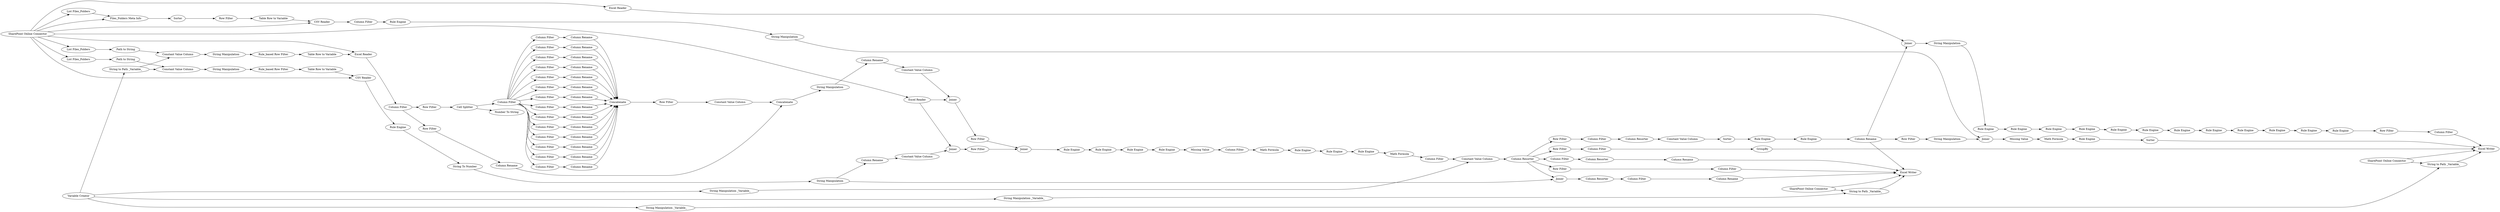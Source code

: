 digraph {
	"-1642481778342921386_29" [label=Joiner]
	"-1642481778342921386_15" [label="String Manipulation"]
	"-1642481778342921386_49" [label="Rule Engine"]
	"-1642481778342921386_52" [label="Column Filter"]
	"-1642481778342921386_46" [label="Constant Value Column"]
	"-6979627272264005773_651" [label="Row Filter"]
	"-1642481778342921386_48" [label="Rule Engine"]
	"-1642481778342921386_67" [label="Column Rename"]
	"-1642481778342921386_686" [label="String Manipulation"]
	"-1642481778342921386_37" [label="Column Filter"]
	"-1642481778342921386_667" [label="String Manipulation"]
	"-1642481778342921386_68" [label="Column Filter"]
	"-1642481778342921386_71" [label=Sorter]
	"-1642481778342921386_370" [label="Row Filter"]
	"-1642481778342921386_369" [label="Files_Folders Meta Info"]
	"-1642481778342921386_682" [label="CSV Reader"]
	"-6979627272264005773_650" [label=Concatenate]
	"-1642481778342921386_684" [label="Row Filter"]
	"-1642481778342921386_697" [label="CSV Reader"]
	"-1642481778342921386_27" [label=Joiner]
	"-6979627272264005773_622" [label="Column Filter"]
	"-6979627272264005773_635" [label="Column Rename"]
	"-1642481778342921386_692" [label=Sorter]
	"-1642481778342921386_7" [label="Variable Creator"]
	"-6979627272264005773_630" [label="Column Rename"]
	"-1642481778342921386_690" [label="Missing Value"]
	"-6979627272264005773_636" [label="Column Filter"]
	"-6979627272264005773_654" [label="Cell Splitter"]
	"-6979627272264005773_629" [label="Column Rename"]
	"-1642481778342921386_50" [label="Rule Engine"]
	"-1642481778342921386_2" [label="SharePoint Online Connector"]
	"-1642481778342921386_668" [label="Rule Engine"]
	"-6979627272264005773_632" [label="Column Filter"]
	"-1642481778342921386_679" [label="Rule Engine"]
	"-1642481778342921386_24" [label="String Manipulation"]
	"-6979627272264005773_625" [label="Column Filter"]
	"-1642481778342921386_676" [label="Rule Engine"]
	"-1642481778342921386_76" [label="String to Path _Variable_"]
	"-1642481778342921386_6" [label="List Files_Folders"]
	"-6979627272264005773_638" [label="Column Rename"]
	"-6979627272264005773_644" [label="Column Rename"]
	"-6979627272264005773_641" [label="Column Filter"]
	"-1642481778342921386_28" [label="Column Rename"]
	"-1642481778342921386_665" [label=Joiner]
	"-1642481778342921386_693" [label="Excel Writer"]
	"-6979627272264005773_647" [label="Column Rename"]
	"-1642481778342921386_58" [label=Joiner]
	"-1642481778342921386_57" [label="Column Resorter"]
	"-1642481778342921386_685" [label=Joiner]
	"-1642481778342921386_56" [label="String Manipulation _Variable_"]
	"-1642481778342921386_689" [label="Math Formula"]
	"-1642481778342921386_694" [label="String Manipulation _Variable_"]
	"-1642481778342921386_47" [label="Math Formula"]
	"-1642481778342921386_688" [label="Rule Engine"]
	"-1642481778342921386_669" [label="Rule Engine"]
	"-1642481778342921386_677" [label="Rule Engine"]
	"-1642481778342921386_664" [label="Excel Reader"]
	"-1642481778342921386_40" [label="Rule Engine"]
	"-6979627272264005773_648" [label="Column Rename"]
	"-6979627272264005773_642" [label="Column Filter"]
	"-6979627272264005773_621" [label="Column Filter"]
	"-1642481778342921386_9" [label="String to Path _Variable_"]
	"-1642481778342921386_41" [label="Row Filter"]
	"-6979627272264005773_628" [label="Column Rename"]
	"-1642481778342921386_70" [label="Constant Value Column"]
	"-1642481778342921386_73" [label="Rule Engine"]
	"-6979627272264005773_623" [label="Column Filter"]
	"-1642481778342921386_69" [label="Row Filter"]
	"-6979627272264005773_652" [label="Row Filter"]
	"-1642481778342921386_695" [label="String to Path _Variable_"]
	"-1642481778342921386_11" [label="Path to String"]
	"-1642481778342921386_674" [label="Rule Engine"]
	"-1642481778342921386_25" [label="String Manipulation"]
	"-1642481778342921386_75" [label="String Manipulation _Variable_"]
	"-1642481778342921386_661" [label="Column Filter"]
	"-6979627272264005773_627" [label="Column Rename"]
	"-6979627272264005773_626" [label="Column Rename"]
	"-1642481778342921386_662" [label=GroupBy]
	"-1642481778342921386_43" [label="Rule Engine"]
	"-6979627272264005773_659" [label="Column Rename"]
	"-1642481778342921386_55" [label="Constant Value Column"]
	"-1642481778342921386_19" [label="List Files_Folders"]
	"-1642481778342921386_21" [label="String Manipulation"]
	"-1642481778342921386_31" [label="Missing Value"]
	"-1642481778342921386_62" [label="Column Filter"]
	"-1642481778342921386_678" [label="Rule Engine"]
	"-1642481778342921386_26" [label="Rule Engine"]
	"-1642481778342921386_44" [label="Rule Engine"]
	"-1642481778342921386_54" [label="Row Filter"]
	"-1642481778342921386_675" [label="Rule Engine"]
	"-1642481778342921386_691" [label="Rule Engine"]
	"-1642481778342921386_45" [label="Constant Value Column"]
	"-6979627272264005773_639" [label="Column Filter"]
	"-6979627272264005773_645" [label="Column Rename"]
	"-6979627272264005773_658" [label="Column Filter"]
	"-1642481778342921386_60" [label="Column Filter"]
	"-6979627272264005773_655" [label="Number To String"]
	"-1642481778342921386_53" [label="Column Filter"]
	"-1642481778342921386_66" [label="Column Resorter"]
	"-1642481778342921386_673" [label="Rule Engine"]
	"-6979627272264005773_631" [label="Column Filter"]
	"-1642481778342921386_61" [label="Column Rename"]
	"-1642481778342921386_681" [label="Row Filter"]
	"-6979627272264005773_657" [label=Concatenate]
	"-1642481778342921386_672" [label="Rule Engine"]
	"-1642481778342921386_77" [label="SharePoint Online Connector"]
	"-1642481778342921386_63" [label="Rule Engine"]
	"-1642481778342921386_74" [label="Excel Writer"]
	"-1642481778342921386_72" [label="Rule Engine"]
	"-1642481778342921386_680" [label="Column Filter"]
	"-1642481778342921386_90" [label="Excel Reader"]
	"-1642481778342921386_14" [label="Constant Value Column"]
	"-6979627272264005773_656" [label="Constant Value Column"]
	"-1642481778342921386_22" [label="Constant Value Column"]
	"-6979627272264005773_649" [label="Column Filter"]
	"-1642481778342921386_42" [label="Row Filter"]
	"-1642481778342921386_696" [label="SharePoint Online Connector"]
	"-6979627272264005773_640" [label="Column Filter"]
	"-1642481778342921386_38" [label=Joiner]
	"-1642481778342921386_51" [label="Math Formula"]
	"-1642481778342921386_10" [label="Rule_based Row Filter"]
	"-1642481778342921386_23" [label="Rule_based Row Filter"]
	"-1642481778342921386_59" [label="Column Resorter"]
	"-1642481778342921386_5" [label="Excel Reader"]
	"-6979627272264005773_637" [label="Column Rename"]
	"-1642481778342921386_371" [label=Sorter]
	"-1642481778342921386_660" [label="Row Filter"]
	"-6979627272264005773_653" [label="Row Filter"]
	"-1642481778342921386_687" [label="String Manipulation"]
	"-1642481778342921386_670" [label="Rule Engine"]
	"-1642481778342921386_20" [label="Table Row to Variable"]
	"-1642481778342921386_30" [label="Column Rename"]
	"-6979627272264005773_633" [label="Column Rename"]
	"-1642481778342921386_485" [label="List Files_Folders"]
	"-1642481778342921386_16" [label="Table Row to Variable"]
	"-6979627272264005773_620" [label="Column Filter"]
	"-1642481778342921386_683" [label="Column Filter"]
	"-1642481778342921386_64" [label="Column Resorter"]
	"-1642481778342921386_671" [label="Rule Engine"]
	"-1642481778342921386_65" [label="Column Rename"]
	"-6979627272264005773_646" [label="Column Filter"]
	"-1642481778342921386_486" [label="Table Row to Variable"]
	"-1642481778342921386_17" [label="Path to String"]
	"-6979627272264005773_624" [label="Column Filter"]
	"-1642481778342921386_698" [label="String To Number"]
	"-6979627272264005773_634" [label="Column Rename"]
	"-6979627272264005773_625" -> "-6979627272264005773_630"
	"-1642481778342921386_24" -> "-1642481778342921386_28"
	"-1642481778342921386_6" -> "-1642481778342921386_11"
	"-1642481778342921386_51" -> "-1642481778342921386_52"
	"-6979627272264005773_620" -> "-6979627272264005773_623"
	"-1642481778342921386_63" -> "-1642481778342921386_31"
	"-1642481778342921386_90" -> "-1642481778342921386_27"
	"-1642481778342921386_668" -> "-1642481778342921386_669"
	"-1642481778342921386_11" -> "-1642481778342921386_14"
	"-1642481778342921386_57" -> "-1642481778342921386_62"
	"-6979627272264005773_621" -> "-6979627272264005773_626"
	"-6979627272264005773_628" -> "-6979627272264005773_650"
	"-1642481778342921386_56" -> "-1642481778342921386_55"
	"-1642481778342921386_10" -> "-1642481778342921386_16"
	"-1642481778342921386_2" -> "-1642481778342921386_664"
	"-1642481778342921386_687" -> "-1642481778342921386_685"
	"-1642481778342921386_686" -> "-1642481778342921386_685"
	"-6979627272264005773_622" -> "-6979627272264005773_627"
	"-1642481778342921386_44" -> "-1642481778342921386_63"
	"-6979627272264005773_653" -> "-6979627272264005773_659"
	"-6979627272264005773_646" -> "-6979627272264005773_648"
	"-1642481778342921386_54" -> "-1642481778342921386_53"
	"-1642481778342921386_698" -> "-1642481778342921386_25"
	"-1642481778342921386_7" -> "-1642481778342921386_75"
	"-6979627272264005773_620" -> "-6979627272264005773_639"
	"-1642481778342921386_21" -> "-1642481778342921386_23"
	"-6979627272264005773_639" -> "-6979627272264005773_635"
	"-6979627272264005773_620" -> "-6979627272264005773_646"
	"-1642481778342921386_41" -> "-1642481778342921386_38"
	"-1642481778342921386_662" -> "-1642481778342921386_693"
	"-1642481778342921386_28" -> "-1642481778342921386_45"
	"-1642481778342921386_672" -> "-1642481778342921386_675"
	"-1642481778342921386_664" -> "-1642481778342921386_665"
	"-1642481778342921386_38" -> "-1642481778342921386_40"
	"-1642481778342921386_61" -> "-1642481778342921386_74"
	"-1642481778342921386_9" -> "-1642481778342921386_14"
	"-1642481778342921386_677" -> "-1642481778342921386_678"
	"-1642481778342921386_665" -> "-1642481778342921386_667"
	"-6979627272264005773_620" -> "-6979627272264005773_625"
	"-1642481778342921386_43" -> "-1642481778342921386_44"
	"-1642481778342921386_17" -> "-1642481778342921386_22"
	"-1642481778342921386_50" -> "-1642481778342921386_51"
	"-1642481778342921386_696" -> "-1642481778342921386_693"
	"-6979627272264005773_620" -> "-6979627272264005773_642"
	"-1642481778342921386_2" -> "-1642481778342921386_19"
	"-1642481778342921386_48" -> "-1642481778342921386_49"
	"-1642481778342921386_2" -> "-1642481778342921386_6"
	"-6979627272264005773_629" -> "-6979627272264005773_650"
	"-6979627272264005773_649" -> "-6979627272264005773_645"
	"-1642481778342921386_369" -> "-1642481778342921386_371"
	"-1642481778342921386_76" -> "-1642481778342921386_74"
	"-6979627272264005773_650" -> "-6979627272264005773_651"
	"-6979627272264005773_630" -> "-6979627272264005773_650"
	"-6979627272264005773_647" -> "-6979627272264005773_650"
	"-1642481778342921386_5" -> "-6979627272264005773_658"
	"-1642481778342921386_675" -> "-1642481778342921386_676"
	"-1642481778342921386_73" -> "-1642481778342921386_67"
	"-1642481778342921386_697" -> "-1642481778342921386_26"
	"-1642481778342921386_26" -> "-1642481778342921386_698"
	"-1642481778342921386_683" -> "-1642481778342921386_688"
	"-1642481778342921386_673" -> "-1642481778342921386_679"
	"-1642481778342921386_75" -> "-1642481778342921386_76"
	"-1642481778342921386_65" -> "-1642481778342921386_74"
	"-6979627272264005773_633" -> "-6979627272264005773_650"
	"-6979627272264005773_627" -> "-6979627272264005773_650"
	"-6979627272264005773_631" -> "-6979627272264005773_637"
	"-1642481778342921386_77" -> "-1642481778342921386_74"
	"-1642481778342921386_682" -> "-1642481778342921386_683"
	"-1642481778342921386_685" -> "-1642481778342921386_690"
	"-1642481778342921386_62" -> "-1642481778342921386_64"
	"-6979627272264005773_648" -> "-6979627272264005773_650"
	"-1642481778342921386_684" -> "-1642481778342921386_686"
	"-1642481778342921386_30" -> "-1642481778342921386_46"
	"-6979627272264005773_657" -> "-1642481778342921386_24"
	"-6979627272264005773_620" -> "-6979627272264005773_624"
	"-1642481778342921386_23" -> "-1642481778342921386_20"
	"-1642481778342921386_47" -> "-1642481778342921386_48"
	"-1642481778342921386_22" -> "-1642481778342921386_21"
	"-1642481778342921386_696" -> "-1642481778342921386_695"
	"-1642481778342921386_7" -> "-1642481778342921386_9"
	"-1642481778342921386_59" -> "-1642481778342921386_60"
	"-6979627272264005773_652" -> "-6979627272264005773_654"
	"-1642481778342921386_71" -> "-1642481778342921386_72"
	"-1642481778342921386_68" -> "-1642481778342921386_66"
	"-6979627272264005773_635" -> "-6979627272264005773_650"
	"-1642481778342921386_70" -> "-1642481778342921386_71"
	"-6979627272264005773_626" -> "-6979627272264005773_650"
	"-1642481778342921386_667" -> "-1642481778342921386_668"
	"-1642481778342921386_15" -> "-1642481778342921386_10"
	"-1642481778342921386_57" -> "-1642481778342921386_54"
	"-1642481778342921386_681" -> "-1642481778342921386_680"
	"-1642481778342921386_31" -> "-1642481778342921386_37"
	"-1642481778342921386_670" -> "-1642481778342921386_671"
	"-1642481778342921386_67" -> "-1642481778342921386_684"
	"-6979627272264005773_658" -> "-6979627272264005773_652"
	"-6979627272264005773_654" -> "-6979627272264005773_655"
	"-1642481778342921386_67" -> "-1642481778342921386_665"
	"-1642481778342921386_694" -> "-1642481778342921386_695"
	"-1642481778342921386_485" -> "-1642481778342921386_369"
	"-1642481778342921386_14" -> "-1642481778342921386_15"
	"-6979627272264005773_623" -> "-6979627272264005773_628"
	"-6979627272264005773_659" -> "-6979627272264005773_657"
	"-1642481778342921386_64" -> "-1642481778342921386_65"
	"-1642481778342921386_486" -> "-1642481778342921386_682"
	"-1642481778342921386_695" -> "-1642481778342921386_693"
	"-1642481778342921386_2" -> "-1642481778342921386_682"
	"-1642481778342921386_690" -> "-1642481778342921386_689"
	"-1642481778342921386_679" -> "-1642481778342921386_681"
	"-1642481778342921386_2" -> "-1642481778342921386_697"
	"-6979627272264005773_620" -> "-6979627272264005773_636"
	"-6979627272264005773_620" -> "-6979627272264005773_622"
	"-6979627272264005773_638" -> "-6979627272264005773_650"
	"-6979627272264005773_634" -> "-6979627272264005773_650"
	"-1642481778342921386_77" -> "-1642481778342921386_76"
	"-6979627272264005773_620" -> "-6979627272264005773_631"
	"-1642481778342921386_49" -> "-1642481778342921386_50"
	"-1642481778342921386_9" -> "-1642481778342921386_22"
	"-1642481778342921386_7" -> "-1642481778342921386_56"
	"-1642481778342921386_57" -> "-1642481778342921386_58"
	"-6979627272264005773_632" -> "-6979627272264005773_634"
	"-1642481778342921386_689" -> "-1642481778342921386_691"
	"-6979627272264005773_620" -> "-6979627272264005773_641"
	"-1642481778342921386_669" -> "-1642481778342921386_670"
	"-6979627272264005773_651" -> "-6979627272264005773_656"
	"-1642481778342921386_55" -> "-1642481778342921386_57"
	"-1642481778342921386_678" -> "-1642481778342921386_673"
	"-1642481778342921386_674" -> "-1642481778342921386_672"
	"-1642481778342921386_27" -> "-1642481778342921386_41"
	"-1642481778342921386_57" -> "-1642481778342921386_660"
	"-1642481778342921386_69" -> "-1642481778342921386_68"
	"-1642481778342921386_660" -> "-1642481778342921386_661"
	"-1642481778342921386_46" -> "-1642481778342921386_29"
	"-6979627272264005773_624" -> "-6979627272264005773_629"
	"-1642481778342921386_661" -> "-1642481778342921386_662"
	"-1642481778342921386_60" -> "-1642481778342921386_61"
	"-6979627272264005773_641" -> "-6979627272264005773_647"
	"-1642481778342921386_691" -> "-1642481778342921386_692"
	"-1642481778342921386_688" -> "-1642481778342921386_687"
	"-6979627272264005773_654" -> "-6979627272264005773_620"
	"-1642481778342921386_67" -> "-1642481778342921386_74"
	"-1642481778342921386_7" -> "-1642481778342921386_694"
	"-1642481778342921386_371" -> "-1642481778342921386_370"
	"-6979627272264005773_636" -> "-6979627272264005773_638"
	"-1642481778342921386_57" -> "-1642481778342921386_69"
	"-6979627272264005773_640" -> "-6979627272264005773_633"
	"-1642481778342921386_42" -> "-1642481778342921386_38"
	"-1642481778342921386_2" -> "-1642481778342921386_90"
	"-1642481778342921386_20" -> "-1642481778342921386_697"
	"-1642481778342921386_671" -> "-1642481778342921386_674"
	"-1642481778342921386_40" -> "-1642481778342921386_43"
	"-1642481778342921386_53" -> "-1642481778342921386_74"
	"-1642481778342921386_29" -> "-1642481778342921386_42"
	"-6979627272264005773_658" -> "-6979627272264005773_653"
	"-6979627272264005773_620" -> "-6979627272264005773_621"
	"-1642481778342921386_16" -> "-1642481778342921386_5"
	"-6979627272264005773_644" -> "-6979627272264005773_650"
	"-1642481778342921386_25" -> "-1642481778342921386_30"
	"-1642481778342921386_2" -> "-1642481778342921386_5"
	"-1642481778342921386_2" -> "-1642481778342921386_485"
	"-6979627272264005773_656" -> "-6979627272264005773_657"
	"-1642481778342921386_692" -> "-1642481778342921386_693"
	"-1642481778342921386_90" -> "-1642481778342921386_29"
	"-1642481778342921386_19" -> "-1642481778342921386_17"
	"-1642481778342921386_676" -> "-1642481778342921386_677"
	"-6979627272264005773_620" -> "-6979627272264005773_632"
	"-1642481778342921386_2" -> "-1642481778342921386_369"
	"-1642481778342921386_25" -> "-1642481778342921386_58"
	"-6979627272264005773_620" -> "-6979627272264005773_640"
	"-6979627272264005773_642" -> "-6979627272264005773_644"
	"-1642481778342921386_58" -> "-1642481778342921386_59"
	"-1642481778342921386_45" -> "-1642481778342921386_27"
	"-1642481778342921386_52" -> "-1642481778342921386_55"
	"-6979627272264005773_620" -> "-6979627272264005773_649"
	"-1642481778342921386_66" -> "-1642481778342921386_70"
	"-6979627272264005773_645" -> "-6979627272264005773_650"
	"-1642481778342921386_72" -> "-1642481778342921386_73"
	"-1642481778342921386_37" -> "-1642481778342921386_47"
	"-1642481778342921386_370" -> "-1642481778342921386_486"
	"-6979627272264005773_637" -> "-6979627272264005773_650"
	"-1642481778342921386_680" -> "-1642481778342921386_693"
	rankdir=LR
}
